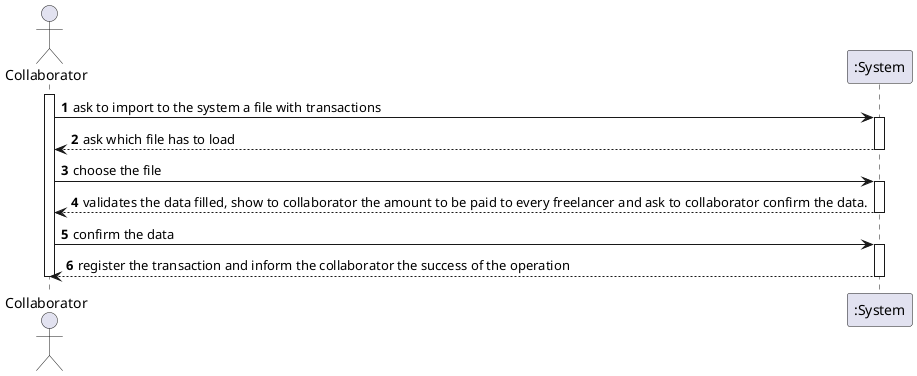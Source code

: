 @startuml
autonumber
actor "Collaborator" as COL

activate COL
COL -> ":System" : ask to import to the system a file with transactions
activate ":System"
":System" --> COL : ask which file has to load
deactivate ":System"

COL -> ":System" : choose the file
activate ":System"
":System" --> COL : validates the data filled, show to collaborator the amount to be paid to every freelancer and ask to collaborator confirm the data.
deactivate ":System"

COL -> ":System" : confirm the data
activate ":System"
":System" --> COL : register the transaction and inform the collaborator the success of the operation
deactivate ":System"

deactivate COL
@enduml
